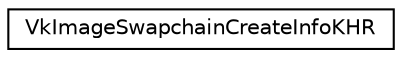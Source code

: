 digraph "Graphical Class Hierarchy"
{
 // LATEX_PDF_SIZE
  edge [fontname="Helvetica",fontsize="10",labelfontname="Helvetica",labelfontsize="10"];
  node [fontname="Helvetica",fontsize="10",shape=record];
  rankdir="LR";
  Node0 [label="VkImageSwapchainCreateInfoKHR",height=0.2,width=0.4,color="black", fillcolor="white", style="filled",URL="$structVkImageSwapchainCreateInfoKHR.html",tooltip=" "];
}
